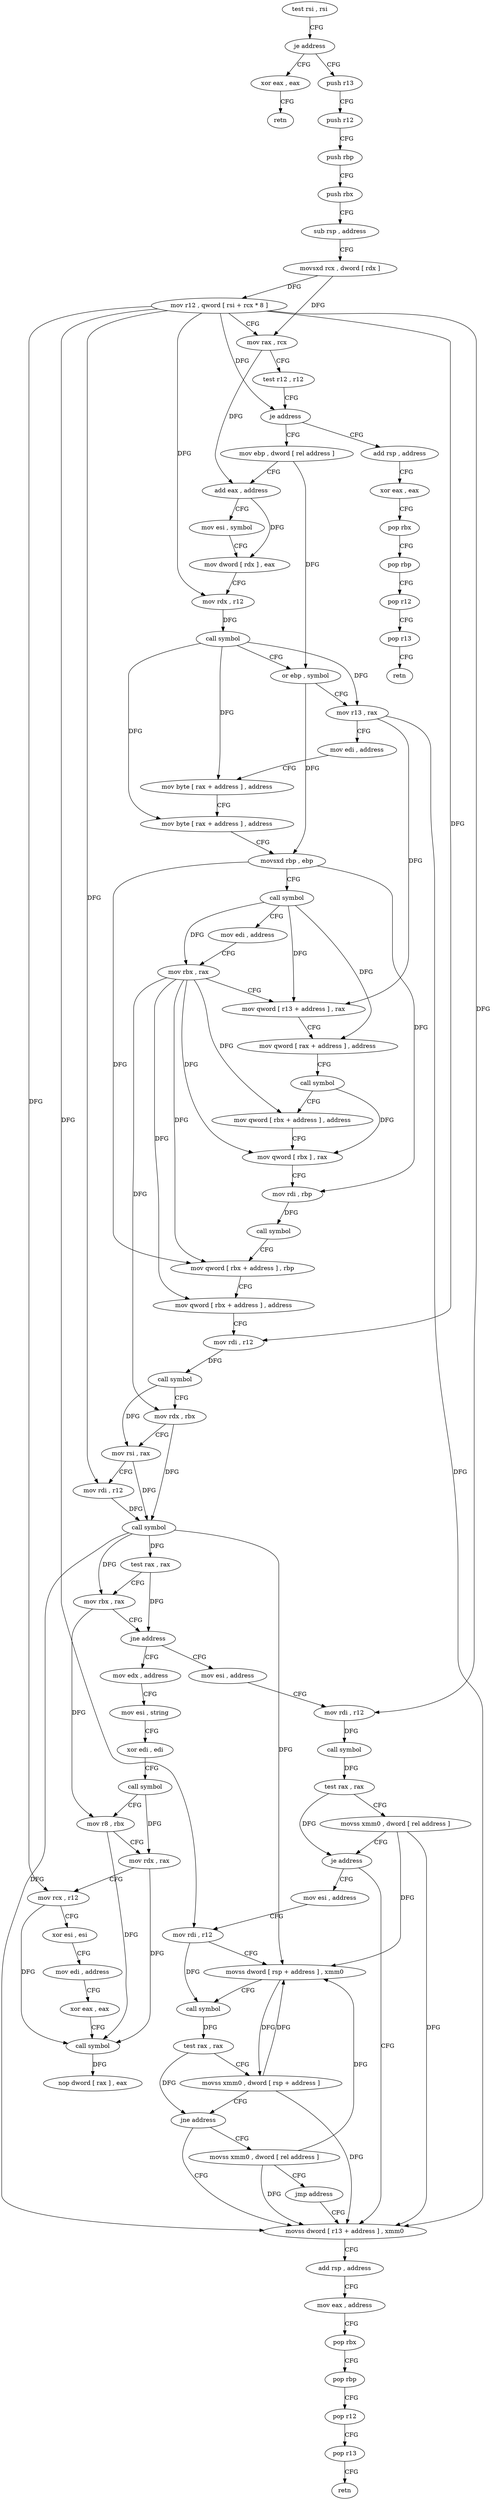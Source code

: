 digraph "func" {
"4269024" [label = "test rsi , rsi" ]
"4269027" [label = "je address" ]
"4269296" [label = "xor eax , eax" ]
"4269033" [label = "push r13" ]
"4269298" [label = "retn" ]
"4269035" [label = "push r12" ]
"4269037" [label = "push rbp" ]
"4269038" [label = "push rbx" ]
"4269039" [label = "sub rsp , address" ]
"4269043" [label = "movsxd rcx , dword [ rdx ]" ]
"4269046" [label = "mov r12 , qword [ rsi + rcx * 8 ]" ]
"4269050" [label = "mov rax , rcx" ]
"4269053" [label = "test r12 , r12" ]
"4269056" [label = "je address" ]
"4269304" [label = "add rsp , address" ]
"4269062" [label = "mov ebp , dword [ rel address ]" ]
"4269308" [label = "xor eax , eax" ]
"4269310" [label = "pop rbx" ]
"4269311" [label = "pop rbp" ]
"4269312" [label = "pop r12" ]
"4269314" [label = "pop r13" ]
"4269316" [label = "retn" ]
"4269068" [label = "add eax , address" ]
"4269071" [label = "mov esi , symbol" ]
"4269076" [label = "mov dword [ rdx ] , eax" ]
"4269078" [label = "mov rdx , r12" ]
"4269081" [label = "call symbol" ]
"4269086" [label = "or ebp , symbol" ]
"4269092" [label = "mov r13 , rax" ]
"4269095" [label = "mov edi , address" ]
"4269100" [label = "mov byte [ rax + address ] , address" ]
"4269104" [label = "mov byte [ rax + address ] , address" ]
"4269108" [label = "movsxd rbp , ebp" ]
"4269111" [label = "call symbol" ]
"4269116" [label = "mov edi , address" ]
"4269121" [label = "mov rbx , rax" ]
"4269124" [label = "mov qword [ r13 + address ] , rax" ]
"4269128" [label = "mov qword [ rax + address ] , address" ]
"4269136" [label = "call symbol" ]
"4269141" [label = "mov qword [ rbx + address ] , address" ]
"4269149" [label = "mov qword [ rbx ] , rax" ]
"4269152" [label = "mov rdi , rbp" ]
"4269155" [label = "call symbol" ]
"4269160" [label = "mov qword [ rbx + address ] , rbp" ]
"4269164" [label = "mov qword [ rbx + address ] , address" ]
"4269172" [label = "mov rdi , r12" ]
"4269175" [label = "call symbol" ]
"4269180" [label = "mov rdx , rbx" ]
"4269183" [label = "mov rsi , rax" ]
"4269186" [label = "mov rdi , r12" ]
"4269189" [label = "call symbol" ]
"4269194" [label = "test rax , rax" ]
"4269197" [label = "mov rbx , rax" ]
"4269200" [label = "jne address" ]
"4269317" [label = "mov edx , address" ]
"4269202" [label = "mov esi , address" ]
"4269322" [label = "mov esi , string" ]
"4269327" [label = "xor edi , edi" ]
"4269329" [label = "call symbol" ]
"4269334" [label = "mov r8 , rbx" ]
"4269337" [label = "mov rdx , rax" ]
"4269340" [label = "mov rcx , r12" ]
"4269343" [label = "xor esi , esi" ]
"4269345" [label = "mov edi , address" ]
"4269350" [label = "xor eax , eax" ]
"4269352" [label = "call symbol" ]
"4269357" [label = "nop dword [ rax ] , eax" ]
"4269207" [label = "mov rdi , r12" ]
"4269210" [label = "call symbol" ]
"4269215" [label = "test rax , rax" ]
"4269218" [label = "movss xmm0 , dword [ rel address ]" ]
"4269226" [label = "je address" ]
"4269256" [label = "mov esi , address" ]
"4269228" [label = "movss dword [ r13 + address ] , xmm0" ]
"4269261" [label = "mov rdi , r12" ]
"4269264" [label = "movss dword [ rsp + address ] , xmm0" ]
"4269270" [label = "call symbol" ]
"4269275" [label = "test rax , rax" ]
"4269278" [label = "movss xmm0 , dword [ rsp + address ]" ]
"4269284" [label = "jne address" ]
"4269286" [label = "movss xmm0 , dword [ rel address ]" ]
"4269234" [label = "add rsp , address" ]
"4269238" [label = "mov eax , address" ]
"4269243" [label = "pop rbx" ]
"4269244" [label = "pop rbp" ]
"4269245" [label = "pop r12" ]
"4269247" [label = "pop r13" ]
"4269249" [label = "retn" ]
"4269294" [label = "jmp address" ]
"4269024" -> "4269027" [ label = "CFG" ]
"4269027" -> "4269296" [ label = "CFG" ]
"4269027" -> "4269033" [ label = "CFG" ]
"4269296" -> "4269298" [ label = "CFG" ]
"4269033" -> "4269035" [ label = "CFG" ]
"4269035" -> "4269037" [ label = "CFG" ]
"4269037" -> "4269038" [ label = "CFG" ]
"4269038" -> "4269039" [ label = "CFG" ]
"4269039" -> "4269043" [ label = "CFG" ]
"4269043" -> "4269046" [ label = "DFG" ]
"4269043" -> "4269050" [ label = "DFG" ]
"4269046" -> "4269050" [ label = "CFG" ]
"4269046" -> "4269056" [ label = "DFG" ]
"4269046" -> "4269078" [ label = "DFG" ]
"4269046" -> "4269172" [ label = "DFG" ]
"4269046" -> "4269186" [ label = "DFG" ]
"4269046" -> "4269340" [ label = "DFG" ]
"4269046" -> "4269207" [ label = "DFG" ]
"4269046" -> "4269261" [ label = "DFG" ]
"4269050" -> "4269053" [ label = "CFG" ]
"4269050" -> "4269068" [ label = "DFG" ]
"4269053" -> "4269056" [ label = "CFG" ]
"4269056" -> "4269304" [ label = "CFG" ]
"4269056" -> "4269062" [ label = "CFG" ]
"4269304" -> "4269308" [ label = "CFG" ]
"4269062" -> "4269068" [ label = "CFG" ]
"4269062" -> "4269086" [ label = "DFG" ]
"4269308" -> "4269310" [ label = "CFG" ]
"4269310" -> "4269311" [ label = "CFG" ]
"4269311" -> "4269312" [ label = "CFG" ]
"4269312" -> "4269314" [ label = "CFG" ]
"4269314" -> "4269316" [ label = "CFG" ]
"4269068" -> "4269071" [ label = "CFG" ]
"4269068" -> "4269076" [ label = "DFG" ]
"4269071" -> "4269076" [ label = "CFG" ]
"4269076" -> "4269078" [ label = "CFG" ]
"4269078" -> "4269081" [ label = "DFG" ]
"4269081" -> "4269086" [ label = "CFG" ]
"4269081" -> "4269092" [ label = "DFG" ]
"4269081" -> "4269100" [ label = "DFG" ]
"4269081" -> "4269104" [ label = "DFG" ]
"4269086" -> "4269092" [ label = "CFG" ]
"4269086" -> "4269108" [ label = "DFG" ]
"4269092" -> "4269095" [ label = "CFG" ]
"4269092" -> "4269124" [ label = "DFG" ]
"4269092" -> "4269228" [ label = "DFG" ]
"4269095" -> "4269100" [ label = "CFG" ]
"4269100" -> "4269104" [ label = "CFG" ]
"4269104" -> "4269108" [ label = "CFG" ]
"4269108" -> "4269111" [ label = "CFG" ]
"4269108" -> "4269152" [ label = "DFG" ]
"4269108" -> "4269160" [ label = "DFG" ]
"4269111" -> "4269116" [ label = "CFG" ]
"4269111" -> "4269121" [ label = "DFG" ]
"4269111" -> "4269124" [ label = "DFG" ]
"4269111" -> "4269128" [ label = "DFG" ]
"4269116" -> "4269121" [ label = "CFG" ]
"4269121" -> "4269124" [ label = "CFG" ]
"4269121" -> "4269141" [ label = "DFG" ]
"4269121" -> "4269149" [ label = "DFG" ]
"4269121" -> "4269160" [ label = "DFG" ]
"4269121" -> "4269164" [ label = "DFG" ]
"4269121" -> "4269180" [ label = "DFG" ]
"4269124" -> "4269128" [ label = "CFG" ]
"4269128" -> "4269136" [ label = "CFG" ]
"4269136" -> "4269141" [ label = "CFG" ]
"4269136" -> "4269149" [ label = "DFG" ]
"4269141" -> "4269149" [ label = "CFG" ]
"4269149" -> "4269152" [ label = "CFG" ]
"4269152" -> "4269155" [ label = "DFG" ]
"4269155" -> "4269160" [ label = "CFG" ]
"4269160" -> "4269164" [ label = "CFG" ]
"4269164" -> "4269172" [ label = "CFG" ]
"4269172" -> "4269175" [ label = "DFG" ]
"4269175" -> "4269180" [ label = "CFG" ]
"4269175" -> "4269183" [ label = "DFG" ]
"4269180" -> "4269183" [ label = "CFG" ]
"4269180" -> "4269189" [ label = "DFG" ]
"4269183" -> "4269186" [ label = "CFG" ]
"4269183" -> "4269189" [ label = "DFG" ]
"4269186" -> "4269189" [ label = "DFG" ]
"4269189" -> "4269194" [ label = "DFG" ]
"4269189" -> "4269197" [ label = "DFG" ]
"4269189" -> "4269264" [ label = "DFG" ]
"4269189" -> "4269228" [ label = "DFG" ]
"4269194" -> "4269197" [ label = "CFG" ]
"4269194" -> "4269200" [ label = "DFG" ]
"4269197" -> "4269200" [ label = "CFG" ]
"4269197" -> "4269334" [ label = "DFG" ]
"4269200" -> "4269317" [ label = "CFG" ]
"4269200" -> "4269202" [ label = "CFG" ]
"4269317" -> "4269322" [ label = "CFG" ]
"4269202" -> "4269207" [ label = "CFG" ]
"4269322" -> "4269327" [ label = "CFG" ]
"4269327" -> "4269329" [ label = "CFG" ]
"4269329" -> "4269334" [ label = "CFG" ]
"4269329" -> "4269337" [ label = "DFG" ]
"4269334" -> "4269337" [ label = "CFG" ]
"4269334" -> "4269352" [ label = "DFG" ]
"4269337" -> "4269340" [ label = "CFG" ]
"4269337" -> "4269352" [ label = "DFG" ]
"4269340" -> "4269343" [ label = "CFG" ]
"4269340" -> "4269352" [ label = "DFG" ]
"4269343" -> "4269345" [ label = "CFG" ]
"4269345" -> "4269350" [ label = "CFG" ]
"4269350" -> "4269352" [ label = "CFG" ]
"4269352" -> "4269357" [ label = "DFG" ]
"4269207" -> "4269210" [ label = "DFG" ]
"4269210" -> "4269215" [ label = "DFG" ]
"4269215" -> "4269218" [ label = "CFG" ]
"4269215" -> "4269226" [ label = "DFG" ]
"4269218" -> "4269226" [ label = "CFG" ]
"4269218" -> "4269264" [ label = "DFG" ]
"4269218" -> "4269228" [ label = "DFG" ]
"4269226" -> "4269256" [ label = "CFG" ]
"4269226" -> "4269228" [ label = "CFG" ]
"4269256" -> "4269261" [ label = "CFG" ]
"4269228" -> "4269234" [ label = "CFG" ]
"4269261" -> "4269264" [ label = "CFG" ]
"4269261" -> "4269270" [ label = "DFG" ]
"4269264" -> "4269270" [ label = "CFG" ]
"4269264" -> "4269278" [ label = "DFG" ]
"4269270" -> "4269275" [ label = "DFG" ]
"4269275" -> "4269278" [ label = "CFG" ]
"4269275" -> "4269284" [ label = "DFG" ]
"4269278" -> "4269284" [ label = "CFG" ]
"4269278" -> "4269264" [ label = "DFG" ]
"4269278" -> "4269228" [ label = "DFG" ]
"4269284" -> "4269228" [ label = "CFG" ]
"4269284" -> "4269286" [ label = "CFG" ]
"4269286" -> "4269294" [ label = "CFG" ]
"4269286" -> "4269264" [ label = "DFG" ]
"4269286" -> "4269228" [ label = "DFG" ]
"4269234" -> "4269238" [ label = "CFG" ]
"4269238" -> "4269243" [ label = "CFG" ]
"4269243" -> "4269244" [ label = "CFG" ]
"4269244" -> "4269245" [ label = "CFG" ]
"4269245" -> "4269247" [ label = "CFG" ]
"4269247" -> "4269249" [ label = "CFG" ]
"4269294" -> "4269228" [ label = "CFG" ]
}
